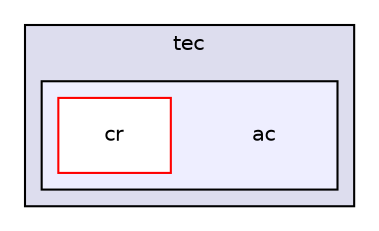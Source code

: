 digraph "src/tec/ac" {
  compound=true
  node [ fontsize="10", fontname="Helvetica"];
  edge [ labelfontsize="10", labelfontname="Helvetica"];
  subgraph clusterdir_78657327090696afd10081845150ef0f {
    graph [ bgcolor="#ddddee", pencolor="black", label="tec" fontname="Helvetica", fontsize="10", URL="dir_78657327090696afd10081845150ef0f.html"]
  subgraph clusterdir_df744f48b7aef556d0f9192bf9af578e {
    graph [ bgcolor="#eeeeff", pencolor="black", label="" URL="dir_df744f48b7aef556d0f9192bf9af578e.html"];
    dir_df744f48b7aef556d0f9192bf9af578e [shape=plaintext label="ac"];
    dir_b05ce02602fa745a0813da0835b2027e [shape=box label="cr" color="red" fillcolor="white" style="filled" URL="dir_b05ce02602fa745a0813da0835b2027e.html"];
  }
  }
}

